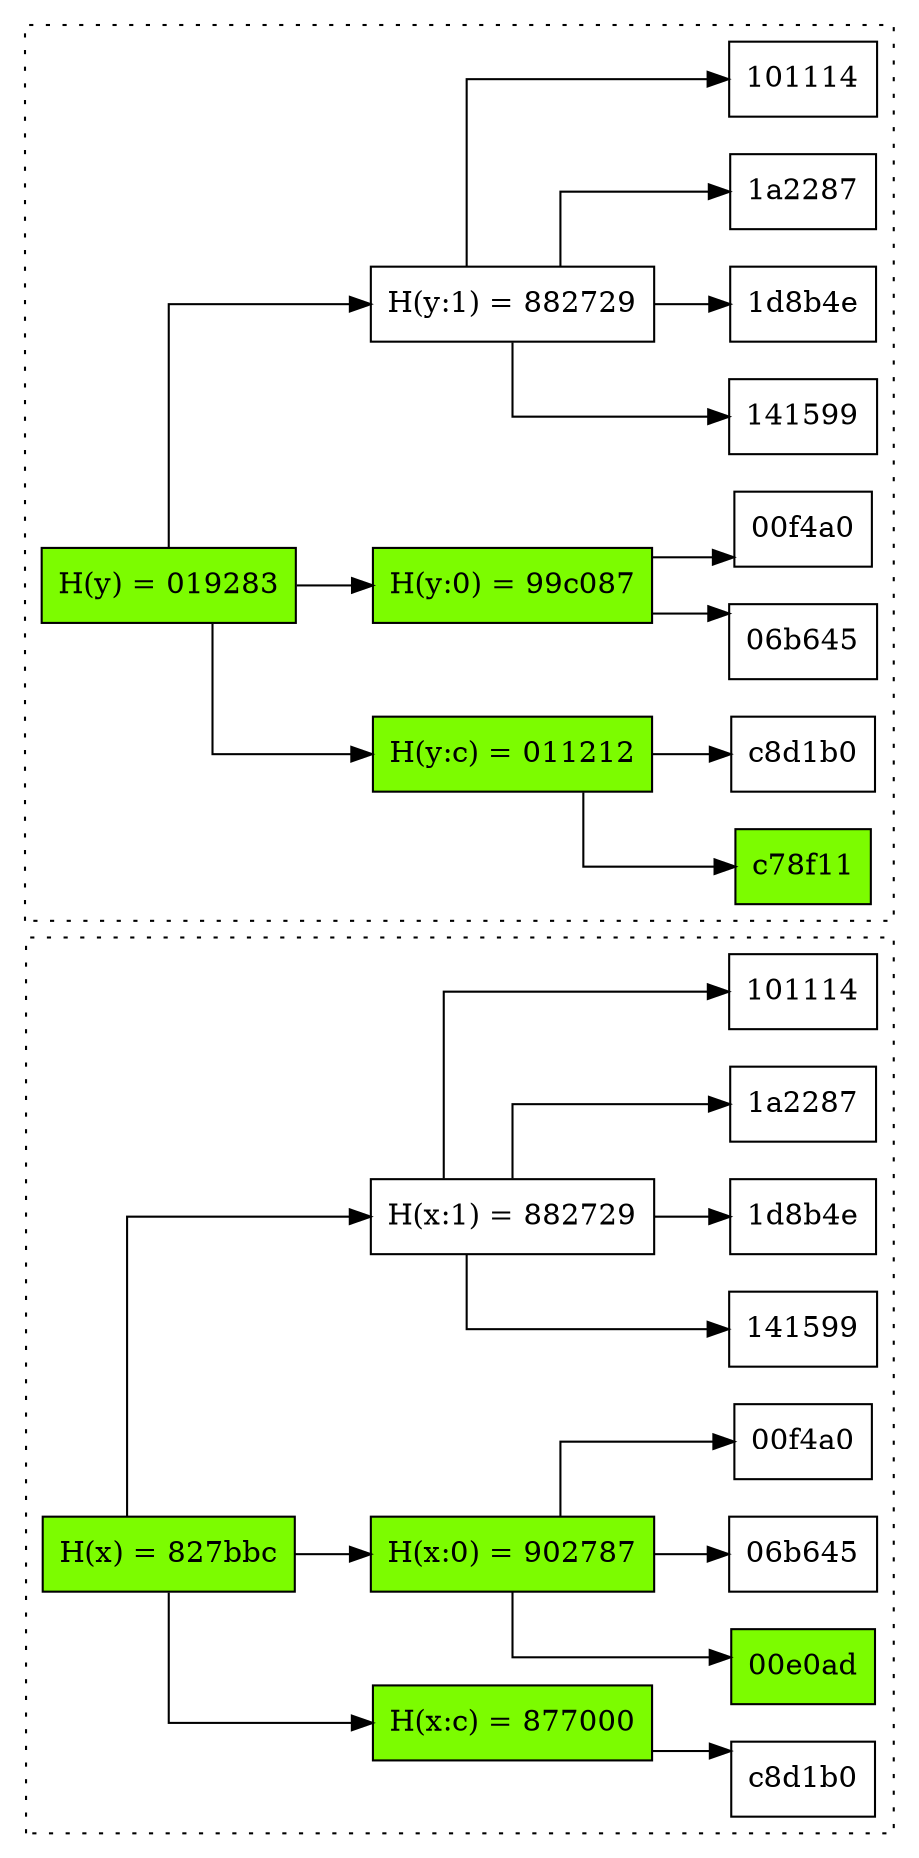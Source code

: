 digraph X {
  rankdir = LR
  node [ shape = box ]
  graph [ splines = ortho ]

  subgraph diff {
    node [ style = filled, fillcolor = lawngreen ]
    x_ y_ x_c y_c x_0 y_0 x3 y3
  }

  subgraph cluster_x {
    style = dotted

    x1 [ label = "06b645" ]
    x2 [ label = "00f4a0" ]
    x3 [ label = "00e0ad" ]
    x4 [ label = "141599" ]
    x5 [ label = "1d8b4e" ]
    x6 [ label = "1a2287" ]
    x7 [ label = "101114" ]
    x8 [ label = "c8d1b0" ]

    x_ [ label = "H(x) = 827bbc" ]
    x_0 [ label = "H(x:0) = 902787" ]
    x_1 [ label = "H(x:1) = 882729" ]
    x_c [ label = "H(x:c) = 877000" ]

    x_ -> { x_0 x_1 x_c }
    x_0 -> { x1 x2 x3 }
    x_1 -> { x4 x5 x6 x7 }
    x_c -> x8
  }

  subgraph cluster_y {
    style = dotted

    y1 [ label = "06b645" ]
    y2 [ label = "00f4a0" ]
    y3 [ label = "c78f11" ]
    y4 [ label = "141599" ]
    y5 [ label = "1d8b4e" ]
    y6 [ label = "1a2287" ]
    y7 [ label = "101114" ]
    y8 [ label = "c8d1b0" ]

    y_ [ label = "H(y) = 019283" ]
    y_0 [ label = "H(y:0) = 99c087" ]
    y_1 [ label = "H(y:1) = 882729" ]
    y_c [ label = "H(y:c) = 011212" ]

    y_ -> { y_0 y_1 y_c }
    y_0 -> { y1 y2 }
    y_1 -> { y4 y5 y6 y7 }
    y_c -> { y3 y8 }
  }
}

